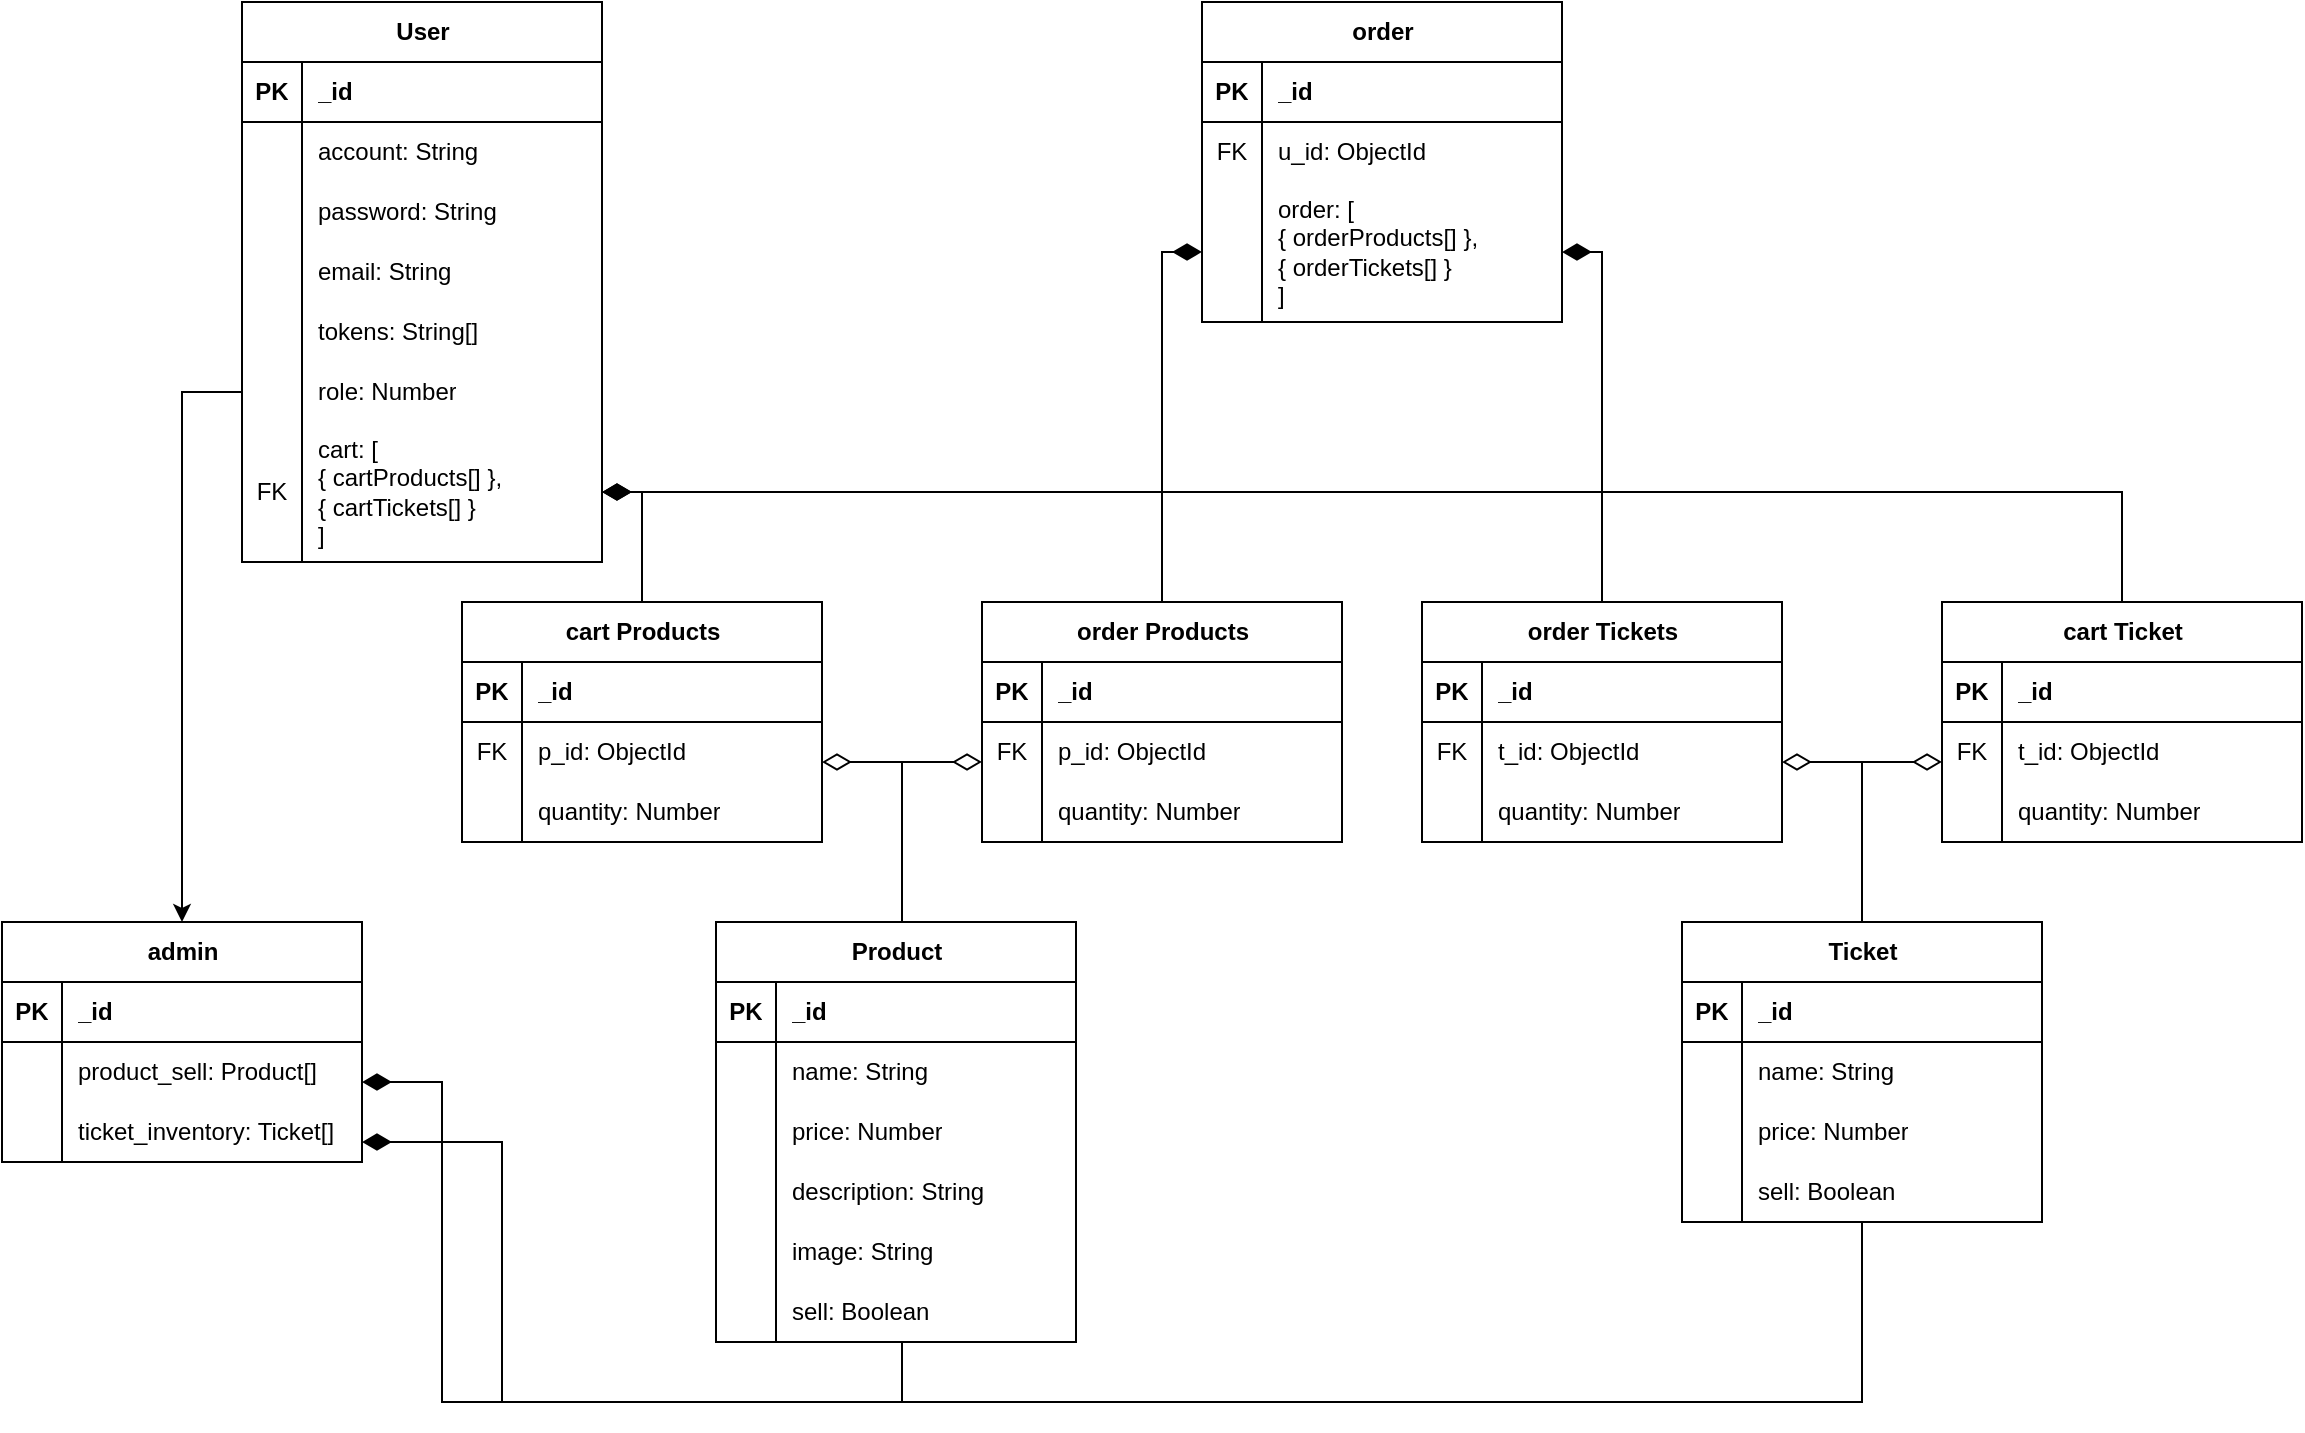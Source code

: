 <mxfile version="24.7.1" type="device">
  <diagram name="第 1 页" id="vnRmM3pLSCdq3qWlLjhB">
    <mxGraphModel dx="1793" dy="975" grid="1" gridSize="10" guides="1" tooltips="1" connect="1" arrows="1" fold="1" page="1" pageScale="1" pageWidth="1654" pageHeight="1169" math="0" shadow="0">
      <root>
        <mxCell id="0" />
        <mxCell id="1" parent="0" />
        <mxCell id="7ZdfavtsLprQ-mGhEXLM-1" value="User" style="shape=table;startSize=30;container=1;collapsible=1;childLayout=tableLayout;fixedRows=1;rowLines=0;fontStyle=1;align=center;resizeLast=1;html=1;" vertex="1" parent="1">
          <mxGeometry x="590" y="100" width="180" height="280" as="geometry" />
        </mxCell>
        <mxCell id="7ZdfavtsLprQ-mGhEXLM-2" value="" style="shape=tableRow;horizontal=0;startSize=0;swimlaneHead=0;swimlaneBody=0;fillColor=none;collapsible=0;dropTarget=0;points=[[0,0.5],[1,0.5]];portConstraint=eastwest;top=0;left=0;right=0;bottom=1;" vertex="1" parent="7ZdfavtsLprQ-mGhEXLM-1">
          <mxGeometry y="30" width="180" height="30" as="geometry" />
        </mxCell>
        <mxCell id="7ZdfavtsLprQ-mGhEXLM-3" value="PK" style="shape=partialRectangle;connectable=0;fillColor=none;top=0;left=0;bottom=0;right=0;fontStyle=1;overflow=hidden;whiteSpace=wrap;html=1;" vertex="1" parent="7ZdfavtsLprQ-mGhEXLM-2">
          <mxGeometry width="30" height="30" as="geometry">
            <mxRectangle width="30" height="30" as="alternateBounds" />
          </mxGeometry>
        </mxCell>
        <mxCell id="7ZdfavtsLprQ-mGhEXLM-4" value="_id" style="shape=partialRectangle;connectable=0;fillColor=none;top=0;left=0;bottom=0;right=0;align=left;spacingLeft=6;fontStyle=1;overflow=hidden;whiteSpace=wrap;html=1;" vertex="1" parent="7ZdfavtsLprQ-mGhEXLM-2">
          <mxGeometry x="30" width="150" height="30" as="geometry">
            <mxRectangle width="150" height="30" as="alternateBounds" />
          </mxGeometry>
        </mxCell>
        <mxCell id="7ZdfavtsLprQ-mGhEXLM-5" value="" style="shape=tableRow;horizontal=0;startSize=0;swimlaneHead=0;swimlaneBody=0;fillColor=none;collapsible=0;dropTarget=0;points=[[0,0.5],[1,0.5]];portConstraint=eastwest;top=0;left=0;right=0;bottom=0;" vertex="1" parent="7ZdfavtsLprQ-mGhEXLM-1">
          <mxGeometry y="60" width="180" height="30" as="geometry" />
        </mxCell>
        <mxCell id="7ZdfavtsLprQ-mGhEXLM-6" value="" style="shape=partialRectangle;connectable=0;fillColor=none;top=0;left=0;bottom=0;right=0;editable=1;overflow=hidden;whiteSpace=wrap;html=1;" vertex="1" parent="7ZdfavtsLprQ-mGhEXLM-5">
          <mxGeometry width="30" height="30" as="geometry">
            <mxRectangle width="30" height="30" as="alternateBounds" />
          </mxGeometry>
        </mxCell>
        <mxCell id="7ZdfavtsLprQ-mGhEXLM-7" value="account: String" style="shape=partialRectangle;connectable=0;fillColor=none;top=0;left=0;bottom=0;right=0;align=left;spacingLeft=6;overflow=hidden;whiteSpace=wrap;html=1;" vertex="1" parent="7ZdfavtsLprQ-mGhEXLM-5">
          <mxGeometry x="30" width="150" height="30" as="geometry">
            <mxRectangle width="150" height="30" as="alternateBounds" />
          </mxGeometry>
        </mxCell>
        <mxCell id="7ZdfavtsLprQ-mGhEXLM-8" value="" style="shape=tableRow;horizontal=0;startSize=0;swimlaneHead=0;swimlaneBody=0;fillColor=none;collapsible=0;dropTarget=0;points=[[0,0.5],[1,0.5]];portConstraint=eastwest;top=0;left=0;right=0;bottom=0;" vertex="1" parent="7ZdfavtsLprQ-mGhEXLM-1">
          <mxGeometry y="90" width="180" height="30" as="geometry" />
        </mxCell>
        <mxCell id="7ZdfavtsLprQ-mGhEXLM-9" value="" style="shape=partialRectangle;connectable=0;fillColor=none;top=0;left=0;bottom=0;right=0;editable=1;overflow=hidden;whiteSpace=wrap;html=1;" vertex="1" parent="7ZdfavtsLprQ-mGhEXLM-8">
          <mxGeometry width="30" height="30" as="geometry">
            <mxRectangle width="30" height="30" as="alternateBounds" />
          </mxGeometry>
        </mxCell>
        <mxCell id="7ZdfavtsLprQ-mGhEXLM-10" value="password: String" style="shape=partialRectangle;connectable=0;fillColor=none;top=0;left=0;bottom=0;right=0;align=left;spacingLeft=6;overflow=hidden;whiteSpace=wrap;html=1;" vertex="1" parent="7ZdfavtsLprQ-mGhEXLM-8">
          <mxGeometry x="30" width="150" height="30" as="geometry">
            <mxRectangle width="150" height="30" as="alternateBounds" />
          </mxGeometry>
        </mxCell>
        <mxCell id="7ZdfavtsLprQ-mGhEXLM-11" value="" style="shape=tableRow;horizontal=0;startSize=0;swimlaneHead=0;swimlaneBody=0;fillColor=none;collapsible=0;dropTarget=0;points=[[0,0.5],[1,0.5]];portConstraint=eastwest;top=0;left=0;right=0;bottom=0;" vertex="1" parent="7ZdfavtsLprQ-mGhEXLM-1">
          <mxGeometry y="120" width="180" height="30" as="geometry" />
        </mxCell>
        <mxCell id="7ZdfavtsLprQ-mGhEXLM-12" value="" style="shape=partialRectangle;connectable=0;fillColor=none;top=0;left=0;bottom=0;right=0;editable=1;overflow=hidden;whiteSpace=wrap;html=1;" vertex="1" parent="7ZdfavtsLprQ-mGhEXLM-11">
          <mxGeometry width="30" height="30" as="geometry">
            <mxRectangle width="30" height="30" as="alternateBounds" />
          </mxGeometry>
        </mxCell>
        <mxCell id="7ZdfavtsLprQ-mGhEXLM-13" value="email: String" style="shape=partialRectangle;connectable=0;fillColor=none;top=0;left=0;bottom=0;right=0;align=left;spacingLeft=6;overflow=hidden;whiteSpace=wrap;html=1;" vertex="1" parent="7ZdfavtsLprQ-mGhEXLM-11">
          <mxGeometry x="30" width="150" height="30" as="geometry">
            <mxRectangle width="150" height="30" as="alternateBounds" />
          </mxGeometry>
        </mxCell>
        <mxCell id="7ZdfavtsLprQ-mGhEXLM-27" style="shape=tableRow;horizontal=0;startSize=0;swimlaneHead=0;swimlaneBody=0;fillColor=none;collapsible=0;dropTarget=0;points=[[0,0.5],[1,0.5]];portConstraint=eastwest;top=0;left=0;right=0;bottom=0;" vertex="1" parent="7ZdfavtsLprQ-mGhEXLM-1">
          <mxGeometry y="150" width="180" height="30" as="geometry" />
        </mxCell>
        <mxCell id="7ZdfavtsLprQ-mGhEXLM-28" style="shape=partialRectangle;connectable=0;fillColor=none;top=0;left=0;bottom=0;right=0;editable=1;overflow=hidden;whiteSpace=wrap;html=1;" vertex="1" parent="7ZdfavtsLprQ-mGhEXLM-27">
          <mxGeometry width="30" height="30" as="geometry">
            <mxRectangle width="30" height="30" as="alternateBounds" />
          </mxGeometry>
        </mxCell>
        <mxCell id="7ZdfavtsLprQ-mGhEXLM-29" value="tokens: String[]" style="shape=partialRectangle;connectable=0;fillColor=none;top=0;left=0;bottom=0;right=0;align=left;spacingLeft=6;overflow=hidden;whiteSpace=wrap;html=1;" vertex="1" parent="7ZdfavtsLprQ-mGhEXLM-27">
          <mxGeometry x="30" width="150" height="30" as="geometry">
            <mxRectangle width="150" height="30" as="alternateBounds" />
          </mxGeometry>
        </mxCell>
        <mxCell id="7ZdfavtsLprQ-mGhEXLM-30" style="shape=tableRow;horizontal=0;startSize=0;swimlaneHead=0;swimlaneBody=0;fillColor=none;collapsible=0;dropTarget=0;points=[[0,0.5],[1,0.5]];portConstraint=eastwest;top=0;left=0;right=0;bottom=0;" vertex="1" parent="7ZdfavtsLprQ-mGhEXLM-1">
          <mxGeometry y="180" width="180" height="30" as="geometry" />
        </mxCell>
        <mxCell id="7ZdfavtsLprQ-mGhEXLM-31" style="shape=partialRectangle;connectable=0;fillColor=none;top=0;left=0;bottom=0;right=0;editable=1;overflow=hidden;whiteSpace=wrap;html=1;" vertex="1" parent="7ZdfavtsLprQ-mGhEXLM-30">
          <mxGeometry width="30" height="30" as="geometry">
            <mxRectangle width="30" height="30" as="alternateBounds" />
          </mxGeometry>
        </mxCell>
        <mxCell id="7ZdfavtsLprQ-mGhEXLM-32" value="role: Number" style="shape=partialRectangle;connectable=0;fillColor=none;top=0;left=0;bottom=0;right=0;align=left;spacingLeft=6;overflow=hidden;whiteSpace=wrap;html=1;" vertex="1" parent="7ZdfavtsLprQ-mGhEXLM-30">
          <mxGeometry x="30" width="150" height="30" as="geometry">
            <mxRectangle width="150" height="30" as="alternateBounds" />
          </mxGeometry>
        </mxCell>
        <mxCell id="7ZdfavtsLprQ-mGhEXLM-33" style="shape=tableRow;horizontal=0;startSize=0;swimlaneHead=0;swimlaneBody=0;fillColor=none;collapsible=0;dropTarget=0;points=[[0,0.5],[1,0.5]];portConstraint=eastwest;top=0;left=0;right=0;bottom=0;" vertex="1" parent="7ZdfavtsLprQ-mGhEXLM-1">
          <mxGeometry y="210" width="180" height="70" as="geometry" />
        </mxCell>
        <mxCell id="7ZdfavtsLprQ-mGhEXLM-34" value="FK" style="shape=partialRectangle;connectable=0;fillColor=none;top=0;left=0;bottom=0;right=0;editable=1;overflow=hidden;whiteSpace=wrap;html=1;" vertex="1" parent="7ZdfavtsLprQ-mGhEXLM-33">
          <mxGeometry width="30" height="70" as="geometry">
            <mxRectangle width="30" height="70" as="alternateBounds" />
          </mxGeometry>
        </mxCell>
        <mxCell id="7ZdfavtsLprQ-mGhEXLM-35" value="cart: [&lt;div&gt;{ cartProducts[] },&lt;br&gt;{ cartTickets[] }&lt;/div&gt;&lt;div&gt;]&lt;/div&gt;" style="shape=partialRectangle;connectable=0;fillColor=none;top=0;left=0;bottom=0;right=0;align=left;spacingLeft=6;overflow=hidden;whiteSpace=wrap;html=1;" vertex="1" parent="7ZdfavtsLprQ-mGhEXLM-33">
          <mxGeometry x="30" width="150" height="70" as="geometry">
            <mxRectangle width="150" height="70" as="alternateBounds" />
          </mxGeometry>
        </mxCell>
        <mxCell id="7ZdfavtsLprQ-mGhEXLM-14" value="cart Products" style="shape=table;startSize=30;container=1;collapsible=1;childLayout=tableLayout;fixedRows=1;rowLines=0;fontStyle=1;align=center;resizeLast=1;html=1;" vertex="1" parent="1">
          <mxGeometry x="700" y="400" width="180" height="120" as="geometry" />
        </mxCell>
        <mxCell id="7ZdfavtsLprQ-mGhEXLM-15" value="" style="shape=tableRow;horizontal=0;startSize=0;swimlaneHead=0;swimlaneBody=0;fillColor=none;collapsible=0;dropTarget=0;points=[[0,0.5],[1,0.5]];portConstraint=eastwest;top=0;left=0;right=0;bottom=1;" vertex="1" parent="7ZdfavtsLprQ-mGhEXLM-14">
          <mxGeometry y="30" width="180" height="30" as="geometry" />
        </mxCell>
        <mxCell id="7ZdfavtsLprQ-mGhEXLM-16" value="PK" style="shape=partialRectangle;connectable=0;fillColor=none;top=0;left=0;bottom=0;right=0;fontStyle=1;overflow=hidden;whiteSpace=wrap;html=1;" vertex="1" parent="7ZdfavtsLprQ-mGhEXLM-15">
          <mxGeometry width="30" height="30" as="geometry">
            <mxRectangle width="30" height="30" as="alternateBounds" />
          </mxGeometry>
        </mxCell>
        <mxCell id="7ZdfavtsLprQ-mGhEXLM-17" value="_id" style="shape=partialRectangle;connectable=0;fillColor=none;top=0;left=0;bottom=0;right=0;align=left;spacingLeft=6;fontStyle=1;overflow=hidden;whiteSpace=wrap;html=1;" vertex="1" parent="7ZdfavtsLprQ-mGhEXLM-15">
          <mxGeometry x="30" width="150" height="30" as="geometry">
            <mxRectangle width="150" height="30" as="alternateBounds" />
          </mxGeometry>
        </mxCell>
        <mxCell id="7ZdfavtsLprQ-mGhEXLM-18" value="" style="shape=tableRow;horizontal=0;startSize=0;swimlaneHead=0;swimlaneBody=0;fillColor=none;collapsible=0;dropTarget=0;points=[[0,0.5],[1,0.5]];portConstraint=eastwest;top=0;left=0;right=0;bottom=0;" vertex="1" parent="7ZdfavtsLprQ-mGhEXLM-14">
          <mxGeometry y="60" width="180" height="30" as="geometry" />
        </mxCell>
        <mxCell id="7ZdfavtsLprQ-mGhEXLM-19" value="FK" style="shape=partialRectangle;connectable=0;fillColor=none;top=0;left=0;bottom=0;right=0;editable=1;overflow=hidden;whiteSpace=wrap;html=1;" vertex="1" parent="7ZdfavtsLprQ-mGhEXLM-18">
          <mxGeometry width="30" height="30" as="geometry">
            <mxRectangle width="30" height="30" as="alternateBounds" />
          </mxGeometry>
        </mxCell>
        <mxCell id="7ZdfavtsLprQ-mGhEXLM-20" value="p_id: ObjectId" style="shape=partialRectangle;connectable=0;fillColor=none;top=0;left=0;bottom=0;right=0;align=left;spacingLeft=6;overflow=hidden;whiteSpace=wrap;html=1;" vertex="1" parent="7ZdfavtsLprQ-mGhEXLM-18">
          <mxGeometry x="30" width="150" height="30" as="geometry">
            <mxRectangle width="150" height="30" as="alternateBounds" />
          </mxGeometry>
        </mxCell>
        <mxCell id="7ZdfavtsLprQ-mGhEXLM-21" value="" style="shape=tableRow;horizontal=0;startSize=0;swimlaneHead=0;swimlaneBody=0;fillColor=none;collapsible=0;dropTarget=0;points=[[0,0.5],[1,0.5]];portConstraint=eastwest;top=0;left=0;right=0;bottom=0;" vertex="1" parent="7ZdfavtsLprQ-mGhEXLM-14">
          <mxGeometry y="90" width="180" height="30" as="geometry" />
        </mxCell>
        <mxCell id="7ZdfavtsLprQ-mGhEXLM-22" value="" style="shape=partialRectangle;connectable=0;fillColor=none;top=0;left=0;bottom=0;right=0;editable=1;overflow=hidden;whiteSpace=wrap;html=1;" vertex="1" parent="7ZdfavtsLprQ-mGhEXLM-21">
          <mxGeometry width="30" height="30" as="geometry">
            <mxRectangle width="30" height="30" as="alternateBounds" />
          </mxGeometry>
        </mxCell>
        <mxCell id="7ZdfavtsLprQ-mGhEXLM-23" value="quantity: Number" style="shape=partialRectangle;connectable=0;fillColor=none;top=0;left=0;bottom=0;right=0;align=left;spacingLeft=6;overflow=hidden;whiteSpace=wrap;html=1;" vertex="1" parent="7ZdfavtsLprQ-mGhEXLM-21">
          <mxGeometry x="30" width="150" height="30" as="geometry">
            <mxRectangle width="150" height="30" as="alternateBounds" />
          </mxGeometry>
        </mxCell>
        <mxCell id="7ZdfavtsLprQ-mGhEXLM-59" value="order Products" style="shape=table;startSize=30;container=1;collapsible=1;childLayout=tableLayout;fixedRows=1;rowLines=0;fontStyle=1;align=center;resizeLast=1;html=1;" vertex="1" parent="1">
          <mxGeometry x="960" y="400" width="180" height="120" as="geometry" />
        </mxCell>
        <mxCell id="7ZdfavtsLprQ-mGhEXLM-60" value="" style="shape=tableRow;horizontal=0;startSize=0;swimlaneHead=0;swimlaneBody=0;fillColor=none;collapsible=0;dropTarget=0;points=[[0,0.5],[1,0.5]];portConstraint=eastwest;top=0;left=0;right=0;bottom=1;" vertex="1" parent="7ZdfavtsLprQ-mGhEXLM-59">
          <mxGeometry y="30" width="180" height="30" as="geometry" />
        </mxCell>
        <mxCell id="7ZdfavtsLprQ-mGhEXLM-61" value="PK" style="shape=partialRectangle;connectable=0;fillColor=none;top=0;left=0;bottom=0;right=0;fontStyle=1;overflow=hidden;whiteSpace=wrap;html=1;" vertex="1" parent="7ZdfavtsLprQ-mGhEXLM-60">
          <mxGeometry width="30" height="30" as="geometry">
            <mxRectangle width="30" height="30" as="alternateBounds" />
          </mxGeometry>
        </mxCell>
        <mxCell id="7ZdfavtsLprQ-mGhEXLM-62" value="_id" style="shape=partialRectangle;connectable=0;fillColor=none;top=0;left=0;bottom=0;right=0;align=left;spacingLeft=6;fontStyle=1;overflow=hidden;whiteSpace=wrap;html=1;" vertex="1" parent="7ZdfavtsLprQ-mGhEXLM-60">
          <mxGeometry x="30" width="150" height="30" as="geometry">
            <mxRectangle width="150" height="30" as="alternateBounds" />
          </mxGeometry>
        </mxCell>
        <mxCell id="7ZdfavtsLprQ-mGhEXLM-63" value="" style="shape=tableRow;horizontal=0;startSize=0;swimlaneHead=0;swimlaneBody=0;fillColor=none;collapsible=0;dropTarget=0;points=[[0,0.5],[1,0.5]];portConstraint=eastwest;top=0;left=0;right=0;bottom=0;" vertex="1" parent="7ZdfavtsLprQ-mGhEXLM-59">
          <mxGeometry y="60" width="180" height="30" as="geometry" />
        </mxCell>
        <mxCell id="7ZdfavtsLprQ-mGhEXLM-64" value="FK" style="shape=partialRectangle;connectable=0;fillColor=none;top=0;left=0;bottom=0;right=0;editable=1;overflow=hidden;whiteSpace=wrap;html=1;" vertex="1" parent="7ZdfavtsLprQ-mGhEXLM-63">
          <mxGeometry width="30" height="30" as="geometry">
            <mxRectangle width="30" height="30" as="alternateBounds" />
          </mxGeometry>
        </mxCell>
        <mxCell id="7ZdfavtsLprQ-mGhEXLM-65" value="p_id: ObjectId" style="shape=partialRectangle;connectable=0;fillColor=none;top=0;left=0;bottom=0;right=0;align=left;spacingLeft=6;overflow=hidden;whiteSpace=wrap;html=1;" vertex="1" parent="7ZdfavtsLprQ-mGhEXLM-63">
          <mxGeometry x="30" width="150" height="30" as="geometry">
            <mxRectangle width="150" height="30" as="alternateBounds" />
          </mxGeometry>
        </mxCell>
        <mxCell id="7ZdfavtsLprQ-mGhEXLM-66" value="" style="shape=tableRow;horizontal=0;startSize=0;swimlaneHead=0;swimlaneBody=0;fillColor=none;collapsible=0;dropTarget=0;points=[[0,0.5],[1,0.5]];portConstraint=eastwest;top=0;left=0;right=0;bottom=0;" vertex="1" parent="7ZdfavtsLprQ-mGhEXLM-59">
          <mxGeometry y="90" width="180" height="30" as="geometry" />
        </mxCell>
        <mxCell id="7ZdfavtsLprQ-mGhEXLM-67" value="" style="shape=partialRectangle;connectable=0;fillColor=none;top=0;left=0;bottom=0;right=0;editable=1;overflow=hidden;whiteSpace=wrap;html=1;" vertex="1" parent="7ZdfavtsLprQ-mGhEXLM-66">
          <mxGeometry width="30" height="30" as="geometry">
            <mxRectangle width="30" height="30" as="alternateBounds" />
          </mxGeometry>
        </mxCell>
        <mxCell id="7ZdfavtsLprQ-mGhEXLM-68" value="quantity: Number" style="shape=partialRectangle;connectable=0;fillColor=none;top=0;left=0;bottom=0;right=0;align=left;spacingLeft=6;overflow=hidden;whiteSpace=wrap;html=1;" vertex="1" parent="7ZdfavtsLprQ-mGhEXLM-66">
          <mxGeometry x="30" width="150" height="30" as="geometry">
            <mxRectangle width="150" height="30" as="alternateBounds" />
          </mxGeometry>
        </mxCell>
        <mxCell id="7ZdfavtsLprQ-mGhEXLM-74" style="edgeStyle=orthogonalEdgeStyle;rounded=0;orthogonalLoop=1;jettySize=auto;html=1;entryX=0.009;entryY=0.203;entryDx=0;entryDy=0;entryPerimeter=0;" edge="1" parent="1" source="7ZdfavtsLprQ-mGhEXLM-69" target="7ZdfavtsLprQ-mGhEXLM-59">
          <mxGeometry relative="1" as="geometry" />
        </mxCell>
        <mxCell id="7ZdfavtsLprQ-mGhEXLM-88" value="admin" style="shape=table;startSize=30;container=1;collapsible=1;childLayout=tableLayout;fixedRows=1;rowLines=0;fontStyle=1;align=center;resizeLast=1;html=1;" vertex="1" parent="1">
          <mxGeometry x="470" y="560" width="180" height="120" as="geometry" />
        </mxCell>
        <mxCell id="7ZdfavtsLprQ-mGhEXLM-89" value="" style="shape=tableRow;horizontal=0;startSize=0;swimlaneHead=0;swimlaneBody=0;fillColor=none;collapsible=0;dropTarget=0;points=[[0,0.5],[1,0.5]];portConstraint=eastwest;top=0;left=0;right=0;bottom=1;" vertex="1" parent="7ZdfavtsLprQ-mGhEXLM-88">
          <mxGeometry y="30" width="180" height="30" as="geometry" />
        </mxCell>
        <mxCell id="7ZdfavtsLprQ-mGhEXLM-90" value="PK" style="shape=partialRectangle;connectable=0;fillColor=none;top=0;left=0;bottom=0;right=0;fontStyle=1;overflow=hidden;whiteSpace=wrap;html=1;" vertex="1" parent="7ZdfavtsLprQ-mGhEXLM-89">
          <mxGeometry width="30" height="30" as="geometry">
            <mxRectangle width="30" height="30" as="alternateBounds" />
          </mxGeometry>
        </mxCell>
        <mxCell id="7ZdfavtsLprQ-mGhEXLM-91" value="_id" style="shape=partialRectangle;connectable=0;fillColor=none;top=0;left=0;bottom=0;right=0;align=left;spacingLeft=6;fontStyle=1;overflow=hidden;whiteSpace=wrap;html=1;" vertex="1" parent="7ZdfavtsLprQ-mGhEXLM-89">
          <mxGeometry x="30" width="150" height="30" as="geometry">
            <mxRectangle width="150" height="30" as="alternateBounds" />
          </mxGeometry>
        </mxCell>
        <mxCell id="7ZdfavtsLprQ-mGhEXLM-92" value="" style="shape=tableRow;horizontal=0;startSize=0;swimlaneHead=0;swimlaneBody=0;fillColor=none;collapsible=0;dropTarget=0;points=[[0,0.5],[1,0.5]];portConstraint=eastwest;top=0;left=0;right=0;bottom=0;" vertex="1" parent="7ZdfavtsLprQ-mGhEXLM-88">
          <mxGeometry y="60" width="180" height="30" as="geometry" />
        </mxCell>
        <mxCell id="7ZdfavtsLprQ-mGhEXLM-93" value="" style="shape=partialRectangle;connectable=0;fillColor=none;top=0;left=0;bottom=0;right=0;editable=1;overflow=hidden;whiteSpace=wrap;html=1;" vertex="1" parent="7ZdfavtsLprQ-mGhEXLM-92">
          <mxGeometry width="30" height="30" as="geometry">
            <mxRectangle width="30" height="30" as="alternateBounds" />
          </mxGeometry>
        </mxCell>
        <mxCell id="7ZdfavtsLprQ-mGhEXLM-94" value="product_sell: Product[]" style="shape=partialRectangle;connectable=0;fillColor=none;top=0;left=0;bottom=0;right=0;align=left;spacingLeft=6;overflow=hidden;whiteSpace=wrap;html=1;" vertex="1" parent="7ZdfavtsLprQ-mGhEXLM-92">
          <mxGeometry x="30" width="150" height="30" as="geometry">
            <mxRectangle width="150" height="30" as="alternateBounds" />
          </mxGeometry>
        </mxCell>
        <mxCell id="7ZdfavtsLprQ-mGhEXLM-95" value="" style="shape=tableRow;horizontal=0;startSize=0;swimlaneHead=0;swimlaneBody=0;fillColor=none;collapsible=0;dropTarget=0;points=[[0,0.5],[1,0.5]];portConstraint=eastwest;top=0;left=0;right=0;bottom=0;" vertex="1" parent="7ZdfavtsLprQ-mGhEXLM-88">
          <mxGeometry y="90" width="180" height="30" as="geometry" />
        </mxCell>
        <mxCell id="7ZdfavtsLprQ-mGhEXLM-96" value="" style="shape=partialRectangle;connectable=0;fillColor=none;top=0;left=0;bottom=0;right=0;editable=1;overflow=hidden;whiteSpace=wrap;html=1;" vertex="1" parent="7ZdfavtsLprQ-mGhEXLM-95">
          <mxGeometry width="30" height="30" as="geometry">
            <mxRectangle width="30" height="30" as="alternateBounds" />
          </mxGeometry>
        </mxCell>
        <mxCell id="7ZdfavtsLprQ-mGhEXLM-97" value="ticket_inventory: Ticket[]" style="shape=partialRectangle;connectable=0;fillColor=none;top=0;left=0;bottom=0;right=0;align=left;spacingLeft=6;overflow=hidden;whiteSpace=wrap;html=1;" vertex="1" parent="7ZdfavtsLprQ-mGhEXLM-95">
          <mxGeometry x="30" width="150" height="30" as="geometry">
            <mxRectangle width="150" height="30" as="alternateBounds" />
          </mxGeometry>
        </mxCell>
        <mxCell id="7ZdfavtsLprQ-mGhEXLM-37" value="Product" style="shape=table;startSize=30;container=1;collapsible=1;childLayout=tableLayout;fixedRows=1;rowLines=0;fontStyle=1;align=center;resizeLast=1;html=1;" vertex="1" parent="1">
          <mxGeometry x="827" y="560" width="180" height="210" as="geometry" />
        </mxCell>
        <mxCell id="7ZdfavtsLprQ-mGhEXLM-38" value="" style="shape=tableRow;horizontal=0;startSize=0;swimlaneHead=0;swimlaneBody=0;fillColor=none;collapsible=0;dropTarget=0;points=[[0,0.5],[1,0.5]];portConstraint=eastwest;top=0;left=0;right=0;bottom=1;" vertex="1" parent="7ZdfavtsLprQ-mGhEXLM-37">
          <mxGeometry y="30" width="180" height="30" as="geometry" />
        </mxCell>
        <mxCell id="7ZdfavtsLprQ-mGhEXLM-39" value="PK" style="shape=partialRectangle;connectable=0;fillColor=none;top=0;left=0;bottom=0;right=0;fontStyle=1;overflow=hidden;whiteSpace=wrap;html=1;" vertex="1" parent="7ZdfavtsLprQ-mGhEXLM-38">
          <mxGeometry width="30" height="30" as="geometry">
            <mxRectangle width="30" height="30" as="alternateBounds" />
          </mxGeometry>
        </mxCell>
        <mxCell id="7ZdfavtsLprQ-mGhEXLM-40" value="_id" style="shape=partialRectangle;connectable=0;fillColor=none;top=0;left=0;bottom=0;right=0;align=left;spacingLeft=6;fontStyle=1;overflow=hidden;whiteSpace=wrap;html=1;" vertex="1" parent="7ZdfavtsLprQ-mGhEXLM-38">
          <mxGeometry x="30" width="150" height="30" as="geometry">
            <mxRectangle width="150" height="30" as="alternateBounds" />
          </mxGeometry>
        </mxCell>
        <mxCell id="7ZdfavtsLprQ-mGhEXLM-41" value="" style="shape=tableRow;horizontal=0;startSize=0;swimlaneHead=0;swimlaneBody=0;fillColor=none;collapsible=0;dropTarget=0;points=[[0,0.5],[1,0.5]];portConstraint=eastwest;top=0;left=0;right=0;bottom=0;" vertex="1" parent="7ZdfavtsLprQ-mGhEXLM-37">
          <mxGeometry y="60" width="180" height="30" as="geometry" />
        </mxCell>
        <mxCell id="7ZdfavtsLprQ-mGhEXLM-42" value="" style="shape=partialRectangle;connectable=0;fillColor=none;top=0;left=0;bottom=0;right=0;editable=1;overflow=hidden;whiteSpace=wrap;html=1;" vertex="1" parent="7ZdfavtsLprQ-mGhEXLM-41">
          <mxGeometry width="30" height="30" as="geometry">
            <mxRectangle width="30" height="30" as="alternateBounds" />
          </mxGeometry>
        </mxCell>
        <mxCell id="7ZdfavtsLprQ-mGhEXLM-43" value="name: String" style="shape=partialRectangle;connectable=0;fillColor=none;top=0;left=0;bottom=0;right=0;align=left;spacingLeft=6;overflow=hidden;whiteSpace=wrap;html=1;" vertex="1" parent="7ZdfavtsLprQ-mGhEXLM-41">
          <mxGeometry x="30" width="150" height="30" as="geometry">
            <mxRectangle width="150" height="30" as="alternateBounds" />
          </mxGeometry>
        </mxCell>
        <mxCell id="7ZdfavtsLprQ-mGhEXLM-44" value="" style="shape=tableRow;horizontal=0;startSize=0;swimlaneHead=0;swimlaneBody=0;fillColor=none;collapsible=0;dropTarget=0;points=[[0,0.5],[1,0.5]];portConstraint=eastwest;top=0;left=0;right=0;bottom=0;" vertex="1" parent="7ZdfavtsLprQ-mGhEXLM-37">
          <mxGeometry y="90" width="180" height="30" as="geometry" />
        </mxCell>
        <mxCell id="7ZdfavtsLprQ-mGhEXLM-45" value="" style="shape=partialRectangle;connectable=0;fillColor=none;top=0;left=0;bottom=0;right=0;editable=1;overflow=hidden;whiteSpace=wrap;html=1;" vertex="1" parent="7ZdfavtsLprQ-mGhEXLM-44">
          <mxGeometry width="30" height="30" as="geometry">
            <mxRectangle width="30" height="30" as="alternateBounds" />
          </mxGeometry>
        </mxCell>
        <mxCell id="7ZdfavtsLprQ-mGhEXLM-46" value="price: Number" style="shape=partialRectangle;connectable=0;fillColor=none;top=0;left=0;bottom=0;right=0;align=left;spacingLeft=6;overflow=hidden;whiteSpace=wrap;html=1;" vertex="1" parent="7ZdfavtsLprQ-mGhEXLM-44">
          <mxGeometry x="30" width="150" height="30" as="geometry">
            <mxRectangle width="150" height="30" as="alternateBounds" />
          </mxGeometry>
        </mxCell>
        <mxCell id="7ZdfavtsLprQ-mGhEXLM-47" style="shape=tableRow;horizontal=0;startSize=0;swimlaneHead=0;swimlaneBody=0;fillColor=none;collapsible=0;dropTarget=0;points=[[0,0.5],[1,0.5]];portConstraint=eastwest;top=0;left=0;right=0;bottom=0;" vertex="1" parent="7ZdfavtsLprQ-mGhEXLM-37">
          <mxGeometry y="120" width="180" height="30" as="geometry" />
        </mxCell>
        <mxCell id="7ZdfavtsLprQ-mGhEXLM-48" style="shape=partialRectangle;connectable=0;fillColor=none;top=0;left=0;bottom=0;right=0;editable=1;overflow=hidden;whiteSpace=wrap;html=1;" vertex="1" parent="7ZdfavtsLprQ-mGhEXLM-47">
          <mxGeometry width="30" height="30" as="geometry">
            <mxRectangle width="30" height="30" as="alternateBounds" />
          </mxGeometry>
        </mxCell>
        <mxCell id="7ZdfavtsLprQ-mGhEXLM-49" value="description: String" style="shape=partialRectangle;connectable=0;fillColor=none;top=0;left=0;bottom=0;right=0;align=left;spacingLeft=6;overflow=hidden;whiteSpace=wrap;html=1;" vertex="1" parent="7ZdfavtsLprQ-mGhEXLM-47">
          <mxGeometry x="30" width="150" height="30" as="geometry">
            <mxRectangle width="150" height="30" as="alternateBounds" />
          </mxGeometry>
        </mxCell>
        <mxCell id="7ZdfavtsLprQ-mGhEXLM-50" style="shape=tableRow;horizontal=0;startSize=0;swimlaneHead=0;swimlaneBody=0;fillColor=none;collapsible=0;dropTarget=0;points=[[0,0.5],[1,0.5]];portConstraint=eastwest;top=0;left=0;right=0;bottom=0;" vertex="1" parent="7ZdfavtsLprQ-mGhEXLM-37">
          <mxGeometry y="150" width="180" height="30" as="geometry" />
        </mxCell>
        <mxCell id="7ZdfavtsLprQ-mGhEXLM-51" style="shape=partialRectangle;connectable=0;fillColor=none;top=0;left=0;bottom=0;right=0;editable=1;overflow=hidden;whiteSpace=wrap;html=1;" vertex="1" parent="7ZdfavtsLprQ-mGhEXLM-50">
          <mxGeometry width="30" height="30" as="geometry">
            <mxRectangle width="30" height="30" as="alternateBounds" />
          </mxGeometry>
        </mxCell>
        <mxCell id="7ZdfavtsLprQ-mGhEXLM-52" value="image: String" style="shape=partialRectangle;connectable=0;fillColor=none;top=0;left=0;bottom=0;right=0;align=left;spacingLeft=6;overflow=hidden;whiteSpace=wrap;html=1;" vertex="1" parent="7ZdfavtsLprQ-mGhEXLM-50">
          <mxGeometry x="30" width="150" height="30" as="geometry">
            <mxRectangle width="150" height="30" as="alternateBounds" />
          </mxGeometry>
        </mxCell>
        <mxCell id="7ZdfavtsLprQ-mGhEXLM-53" style="shape=tableRow;horizontal=0;startSize=0;swimlaneHead=0;swimlaneBody=0;fillColor=none;collapsible=0;dropTarget=0;points=[[0,0.5],[1,0.5]];portConstraint=eastwest;top=0;left=0;right=0;bottom=0;" vertex="1" parent="7ZdfavtsLprQ-mGhEXLM-37">
          <mxGeometry y="180" width="180" height="30" as="geometry" />
        </mxCell>
        <mxCell id="7ZdfavtsLprQ-mGhEXLM-54" style="shape=partialRectangle;connectable=0;fillColor=none;top=0;left=0;bottom=0;right=0;editable=1;overflow=hidden;whiteSpace=wrap;html=1;" vertex="1" parent="7ZdfavtsLprQ-mGhEXLM-53">
          <mxGeometry width="30" height="30" as="geometry">
            <mxRectangle width="30" height="30" as="alternateBounds" />
          </mxGeometry>
        </mxCell>
        <mxCell id="7ZdfavtsLprQ-mGhEXLM-55" value="sell: Boolean" style="shape=partialRectangle;connectable=0;fillColor=none;top=0;left=0;bottom=0;right=0;align=left;spacingLeft=6;overflow=hidden;whiteSpace=wrap;html=1;" vertex="1" parent="7ZdfavtsLprQ-mGhEXLM-53">
          <mxGeometry x="30" width="150" height="30" as="geometry">
            <mxRectangle width="150" height="30" as="alternateBounds" />
          </mxGeometry>
        </mxCell>
        <mxCell id="7ZdfavtsLprQ-mGhEXLM-114" value="order" style="shape=table;startSize=30;container=1;collapsible=1;childLayout=tableLayout;fixedRows=1;rowLines=0;fontStyle=1;align=center;resizeLast=1;html=1;" vertex="1" parent="1">
          <mxGeometry x="1070" y="100" width="180" height="160" as="geometry" />
        </mxCell>
        <mxCell id="7ZdfavtsLprQ-mGhEXLM-115" value="" style="shape=tableRow;horizontal=0;startSize=0;swimlaneHead=0;swimlaneBody=0;fillColor=none;collapsible=0;dropTarget=0;points=[[0,0.5],[1,0.5]];portConstraint=eastwest;top=0;left=0;right=0;bottom=1;" vertex="1" parent="7ZdfavtsLprQ-mGhEXLM-114">
          <mxGeometry y="30" width="180" height="30" as="geometry" />
        </mxCell>
        <mxCell id="7ZdfavtsLprQ-mGhEXLM-116" value="PK" style="shape=partialRectangle;connectable=0;fillColor=none;top=0;left=0;bottom=0;right=0;fontStyle=1;overflow=hidden;whiteSpace=wrap;html=1;" vertex="1" parent="7ZdfavtsLprQ-mGhEXLM-115">
          <mxGeometry width="30" height="30" as="geometry">
            <mxRectangle width="30" height="30" as="alternateBounds" />
          </mxGeometry>
        </mxCell>
        <mxCell id="7ZdfavtsLprQ-mGhEXLM-117" value="_id" style="shape=partialRectangle;connectable=0;fillColor=none;top=0;left=0;bottom=0;right=0;align=left;spacingLeft=6;fontStyle=1;overflow=hidden;whiteSpace=wrap;html=1;" vertex="1" parent="7ZdfavtsLprQ-mGhEXLM-115">
          <mxGeometry x="30" width="150" height="30" as="geometry">
            <mxRectangle width="150" height="30" as="alternateBounds" />
          </mxGeometry>
        </mxCell>
        <mxCell id="7ZdfavtsLprQ-mGhEXLM-118" value="" style="shape=tableRow;horizontal=0;startSize=0;swimlaneHead=0;swimlaneBody=0;fillColor=none;collapsible=0;dropTarget=0;points=[[0,0.5],[1,0.5]];portConstraint=eastwest;top=0;left=0;right=0;bottom=0;" vertex="1" parent="7ZdfavtsLprQ-mGhEXLM-114">
          <mxGeometry y="60" width="180" height="30" as="geometry" />
        </mxCell>
        <mxCell id="7ZdfavtsLprQ-mGhEXLM-119" value="FK" style="shape=partialRectangle;connectable=0;fillColor=none;top=0;left=0;bottom=0;right=0;editable=1;overflow=hidden;whiteSpace=wrap;html=1;" vertex="1" parent="7ZdfavtsLprQ-mGhEXLM-118">
          <mxGeometry width="30" height="30" as="geometry">
            <mxRectangle width="30" height="30" as="alternateBounds" />
          </mxGeometry>
        </mxCell>
        <mxCell id="7ZdfavtsLprQ-mGhEXLM-120" value="u_id: ObjectId" style="shape=partialRectangle;connectable=0;fillColor=none;top=0;left=0;bottom=0;right=0;align=left;spacingLeft=6;overflow=hidden;whiteSpace=wrap;html=1;" vertex="1" parent="7ZdfavtsLprQ-mGhEXLM-118">
          <mxGeometry x="30" width="150" height="30" as="geometry">
            <mxRectangle width="150" height="30" as="alternateBounds" />
          </mxGeometry>
        </mxCell>
        <mxCell id="7ZdfavtsLprQ-mGhEXLM-121" value="" style="shape=tableRow;horizontal=0;startSize=0;swimlaneHead=0;swimlaneBody=0;fillColor=none;collapsible=0;dropTarget=0;points=[[0,0.5],[1,0.5]];portConstraint=eastwest;top=0;left=0;right=0;bottom=0;" vertex="1" parent="7ZdfavtsLprQ-mGhEXLM-114">
          <mxGeometry y="90" width="180" height="70" as="geometry" />
        </mxCell>
        <mxCell id="7ZdfavtsLprQ-mGhEXLM-122" value="" style="shape=partialRectangle;connectable=0;fillColor=none;top=0;left=0;bottom=0;right=0;editable=1;overflow=hidden;whiteSpace=wrap;html=1;" vertex="1" parent="7ZdfavtsLprQ-mGhEXLM-121">
          <mxGeometry width="30" height="70" as="geometry">
            <mxRectangle width="30" height="70" as="alternateBounds" />
          </mxGeometry>
        </mxCell>
        <mxCell id="7ZdfavtsLprQ-mGhEXLM-123" value="order: [&lt;div&gt;{ orderProducts[] },&lt;br&gt;{ orderTickets[] }&lt;/div&gt;&lt;div&gt;]&lt;/div&gt;" style="shape=partialRectangle;connectable=0;fillColor=none;top=0;left=0;bottom=0;right=0;align=left;spacingLeft=6;overflow=hidden;whiteSpace=wrap;html=1;" vertex="1" parent="7ZdfavtsLprQ-mGhEXLM-121">
          <mxGeometry x="30" width="150" height="70" as="geometry">
            <mxRectangle width="150" height="70" as="alternateBounds" />
          </mxGeometry>
        </mxCell>
        <mxCell id="7ZdfavtsLprQ-mGhEXLM-132" style="edgeStyle=orthogonalEdgeStyle;rounded=0;orthogonalLoop=1;jettySize=auto;html=1;entryX=0.5;entryY=0;entryDx=0;entryDy=0;endArrow=none;endFill=0;startArrow=diamondThin;startFill=0;startSize=12;" edge="1" parent="1" source="7ZdfavtsLprQ-mGhEXLM-18" target="7ZdfavtsLprQ-mGhEXLM-37">
          <mxGeometry relative="1" as="geometry">
            <Array as="points">
              <mxPoint x="920" y="480" />
              <mxPoint x="920" y="560" />
            </Array>
          </mxGeometry>
        </mxCell>
        <mxCell id="7ZdfavtsLprQ-mGhEXLM-133" style="edgeStyle=orthogonalEdgeStyle;rounded=0;orthogonalLoop=1;jettySize=auto;html=1;entryX=0.5;entryY=0;entryDx=0;entryDy=0;endArrow=none;endFill=0;startArrow=diamondThin;startFill=1;startSize=12;" edge="1" parent="1" source="7ZdfavtsLprQ-mGhEXLM-121" target="7ZdfavtsLprQ-mGhEXLM-59">
          <mxGeometry relative="1" as="geometry">
            <Array as="points">
              <mxPoint x="1050" y="225" />
            </Array>
          </mxGeometry>
        </mxCell>
        <mxCell id="7ZdfavtsLprQ-mGhEXLM-136" style="edgeStyle=orthogonalEdgeStyle;rounded=0;orthogonalLoop=1;jettySize=auto;html=1;endArrow=none;endFill=0;startArrow=diamondThin;startFill=0;startSize=12;" edge="1" parent="1" source="7ZdfavtsLprQ-mGhEXLM-63" target="7ZdfavtsLprQ-mGhEXLM-37">
          <mxGeometry relative="1" as="geometry">
            <Array as="points">
              <mxPoint x="920" y="480" />
            </Array>
          </mxGeometry>
        </mxCell>
        <mxCell id="7ZdfavtsLprQ-mGhEXLM-140" value="Ticket" style="shape=table;startSize=30;container=1;collapsible=1;childLayout=tableLayout;fixedRows=1;rowLines=0;fontStyle=1;align=center;resizeLast=1;html=1;" vertex="1" parent="1">
          <mxGeometry x="1310" y="560" width="180" height="150" as="geometry" />
        </mxCell>
        <mxCell id="7ZdfavtsLprQ-mGhEXLM-141" value="" style="shape=tableRow;horizontal=0;startSize=0;swimlaneHead=0;swimlaneBody=0;fillColor=none;collapsible=0;dropTarget=0;points=[[0,0.5],[1,0.5]];portConstraint=eastwest;top=0;left=0;right=0;bottom=1;" vertex="1" parent="7ZdfavtsLprQ-mGhEXLM-140">
          <mxGeometry y="30" width="180" height="30" as="geometry" />
        </mxCell>
        <mxCell id="7ZdfavtsLprQ-mGhEXLM-142" value="PK" style="shape=partialRectangle;connectable=0;fillColor=none;top=0;left=0;bottom=0;right=0;fontStyle=1;overflow=hidden;whiteSpace=wrap;html=1;" vertex="1" parent="7ZdfavtsLprQ-mGhEXLM-141">
          <mxGeometry width="30" height="30" as="geometry">
            <mxRectangle width="30" height="30" as="alternateBounds" />
          </mxGeometry>
        </mxCell>
        <mxCell id="7ZdfavtsLprQ-mGhEXLM-143" value="_id" style="shape=partialRectangle;connectable=0;fillColor=none;top=0;left=0;bottom=0;right=0;align=left;spacingLeft=6;fontStyle=1;overflow=hidden;whiteSpace=wrap;html=1;" vertex="1" parent="7ZdfavtsLprQ-mGhEXLM-141">
          <mxGeometry x="30" width="150" height="30" as="geometry">
            <mxRectangle width="150" height="30" as="alternateBounds" />
          </mxGeometry>
        </mxCell>
        <mxCell id="7ZdfavtsLprQ-mGhEXLM-144" value="" style="shape=tableRow;horizontal=0;startSize=0;swimlaneHead=0;swimlaneBody=0;fillColor=none;collapsible=0;dropTarget=0;points=[[0,0.5],[1,0.5]];portConstraint=eastwest;top=0;left=0;right=0;bottom=0;" vertex="1" parent="7ZdfavtsLprQ-mGhEXLM-140">
          <mxGeometry y="60" width="180" height="30" as="geometry" />
        </mxCell>
        <mxCell id="7ZdfavtsLprQ-mGhEXLM-145" value="" style="shape=partialRectangle;connectable=0;fillColor=none;top=0;left=0;bottom=0;right=0;editable=1;overflow=hidden;whiteSpace=wrap;html=1;" vertex="1" parent="7ZdfavtsLprQ-mGhEXLM-144">
          <mxGeometry width="30" height="30" as="geometry">
            <mxRectangle width="30" height="30" as="alternateBounds" />
          </mxGeometry>
        </mxCell>
        <mxCell id="7ZdfavtsLprQ-mGhEXLM-146" value="name: String" style="shape=partialRectangle;connectable=0;fillColor=none;top=0;left=0;bottom=0;right=0;align=left;spacingLeft=6;overflow=hidden;whiteSpace=wrap;html=1;" vertex="1" parent="7ZdfavtsLprQ-mGhEXLM-144">
          <mxGeometry x="30" width="150" height="30" as="geometry">
            <mxRectangle width="150" height="30" as="alternateBounds" />
          </mxGeometry>
        </mxCell>
        <mxCell id="7ZdfavtsLprQ-mGhEXLM-147" value="" style="shape=tableRow;horizontal=0;startSize=0;swimlaneHead=0;swimlaneBody=0;fillColor=none;collapsible=0;dropTarget=0;points=[[0,0.5],[1,0.5]];portConstraint=eastwest;top=0;left=0;right=0;bottom=0;" vertex="1" parent="7ZdfavtsLprQ-mGhEXLM-140">
          <mxGeometry y="90" width="180" height="30" as="geometry" />
        </mxCell>
        <mxCell id="7ZdfavtsLprQ-mGhEXLM-148" value="" style="shape=partialRectangle;connectable=0;fillColor=none;top=0;left=0;bottom=0;right=0;editable=1;overflow=hidden;whiteSpace=wrap;html=1;" vertex="1" parent="7ZdfavtsLprQ-mGhEXLM-147">
          <mxGeometry width="30" height="30" as="geometry">
            <mxRectangle width="30" height="30" as="alternateBounds" />
          </mxGeometry>
        </mxCell>
        <mxCell id="7ZdfavtsLprQ-mGhEXLM-149" value="price: Number" style="shape=partialRectangle;connectable=0;fillColor=none;top=0;left=0;bottom=0;right=0;align=left;spacingLeft=6;overflow=hidden;whiteSpace=wrap;html=1;" vertex="1" parent="7ZdfavtsLprQ-mGhEXLM-147">
          <mxGeometry x="30" width="150" height="30" as="geometry">
            <mxRectangle width="150" height="30" as="alternateBounds" />
          </mxGeometry>
        </mxCell>
        <mxCell id="7ZdfavtsLprQ-mGhEXLM-150" style="shape=tableRow;horizontal=0;startSize=0;swimlaneHead=0;swimlaneBody=0;fillColor=none;collapsible=0;dropTarget=0;points=[[0,0.5],[1,0.5]];portConstraint=eastwest;top=0;left=0;right=0;bottom=0;" vertex="1" parent="7ZdfavtsLprQ-mGhEXLM-140">
          <mxGeometry y="120" width="180" height="30" as="geometry" />
        </mxCell>
        <mxCell id="7ZdfavtsLprQ-mGhEXLM-151" style="shape=partialRectangle;connectable=0;fillColor=none;top=0;left=0;bottom=0;right=0;editable=1;overflow=hidden;whiteSpace=wrap;html=1;" vertex="1" parent="7ZdfavtsLprQ-mGhEXLM-150">
          <mxGeometry width="30" height="30" as="geometry">
            <mxRectangle width="30" height="30" as="alternateBounds" />
          </mxGeometry>
        </mxCell>
        <mxCell id="7ZdfavtsLprQ-mGhEXLM-152" value="sell: Boolean" style="shape=partialRectangle;connectable=0;fillColor=none;top=0;left=0;bottom=0;right=0;align=left;spacingLeft=6;overflow=hidden;whiteSpace=wrap;html=1;" vertex="1" parent="7ZdfavtsLprQ-mGhEXLM-150">
          <mxGeometry x="30" width="150" height="30" as="geometry">
            <mxRectangle width="150" height="30" as="alternateBounds" />
          </mxGeometry>
        </mxCell>
        <mxCell id="7ZdfavtsLprQ-mGhEXLM-159" value="cart Ticket" style="shape=table;startSize=30;container=1;collapsible=1;childLayout=tableLayout;fixedRows=1;rowLines=0;fontStyle=1;align=center;resizeLast=1;html=1;" vertex="1" parent="1">
          <mxGeometry x="1440" y="400" width="180" height="120" as="geometry" />
        </mxCell>
        <mxCell id="7ZdfavtsLprQ-mGhEXLM-160" value="" style="shape=tableRow;horizontal=0;startSize=0;swimlaneHead=0;swimlaneBody=0;fillColor=none;collapsible=0;dropTarget=0;points=[[0,0.5],[1,0.5]];portConstraint=eastwest;top=0;left=0;right=0;bottom=1;" vertex="1" parent="7ZdfavtsLprQ-mGhEXLM-159">
          <mxGeometry y="30" width="180" height="30" as="geometry" />
        </mxCell>
        <mxCell id="7ZdfavtsLprQ-mGhEXLM-161" value="PK" style="shape=partialRectangle;connectable=0;fillColor=none;top=0;left=0;bottom=0;right=0;fontStyle=1;overflow=hidden;whiteSpace=wrap;html=1;" vertex="1" parent="7ZdfavtsLprQ-mGhEXLM-160">
          <mxGeometry width="30" height="30" as="geometry">
            <mxRectangle width="30" height="30" as="alternateBounds" />
          </mxGeometry>
        </mxCell>
        <mxCell id="7ZdfavtsLprQ-mGhEXLM-162" value="_id" style="shape=partialRectangle;connectable=0;fillColor=none;top=0;left=0;bottom=0;right=0;align=left;spacingLeft=6;fontStyle=1;overflow=hidden;whiteSpace=wrap;html=1;" vertex="1" parent="7ZdfavtsLprQ-mGhEXLM-160">
          <mxGeometry x="30" width="150" height="30" as="geometry">
            <mxRectangle width="150" height="30" as="alternateBounds" />
          </mxGeometry>
        </mxCell>
        <mxCell id="7ZdfavtsLprQ-mGhEXLM-163" value="" style="shape=tableRow;horizontal=0;startSize=0;swimlaneHead=0;swimlaneBody=0;fillColor=none;collapsible=0;dropTarget=0;points=[[0,0.5],[1,0.5]];portConstraint=eastwest;top=0;left=0;right=0;bottom=0;" vertex="1" parent="7ZdfavtsLprQ-mGhEXLM-159">
          <mxGeometry y="60" width="180" height="30" as="geometry" />
        </mxCell>
        <mxCell id="7ZdfavtsLprQ-mGhEXLM-164" value="FK" style="shape=partialRectangle;connectable=0;fillColor=none;top=0;left=0;bottom=0;right=0;editable=1;overflow=hidden;whiteSpace=wrap;html=1;" vertex="1" parent="7ZdfavtsLprQ-mGhEXLM-163">
          <mxGeometry width="30" height="30" as="geometry">
            <mxRectangle width="30" height="30" as="alternateBounds" />
          </mxGeometry>
        </mxCell>
        <mxCell id="7ZdfavtsLprQ-mGhEXLM-165" value="t_id: ObjectId" style="shape=partialRectangle;connectable=0;fillColor=none;top=0;left=0;bottom=0;right=0;align=left;spacingLeft=6;overflow=hidden;whiteSpace=wrap;html=1;" vertex="1" parent="7ZdfavtsLprQ-mGhEXLM-163">
          <mxGeometry x="30" width="150" height="30" as="geometry">
            <mxRectangle width="150" height="30" as="alternateBounds" />
          </mxGeometry>
        </mxCell>
        <mxCell id="7ZdfavtsLprQ-mGhEXLM-166" value="" style="shape=tableRow;horizontal=0;startSize=0;swimlaneHead=0;swimlaneBody=0;fillColor=none;collapsible=0;dropTarget=0;points=[[0,0.5],[1,0.5]];portConstraint=eastwest;top=0;left=0;right=0;bottom=0;" vertex="1" parent="7ZdfavtsLprQ-mGhEXLM-159">
          <mxGeometry y="90" width="180" height="30" as="geometry" />
        </mxCell>
        <mxCell id="7ZdfavtsLprQ-mGhEXLM-167" value="" style="shape=partialRectangle;connectable=0;fillColor=none;top=0;left=0;bottom=0;right=0;editable=1;overflow=hidden;whiteSpace=wrap;html=1;" vertex="1" parent="7ZdfavtsLprQ-mGhEXLM-166">
          <mxGeometry width="30" height="30" as="geometry">
            <mxRectangle width="30" height="30" as="alternateBounds" />
          </mxGeometry>
        </mxCell>
        <mxCell id="7ZdfavtsLprQ-mGhEXLM-168" value="quantity: Number" style="shape=partialRectangle;connectable=0;fillColor=none;top=0;left=0;bottom=0;right=0;align=left;spacingLeft=6;overflow=hidden;whiteSpace=wrap;html=1;" vertex="1" parent="7ZdfavtsLprQ-mGhEXLM-166">
          <mxGeometry x="30" width="150" height="30" as="geometry">
            <mxRectangle width="150" height="30" as="alternateBounds" />
          </mxGeometry>
        </mxCell>
        <mxCell id="7ZdfavtsLprQ-mGhEXLM-171" style="edgeStyle=orthogonalEdgeStyle;rounded=0;orthogonalLoop=1;jettySize=auto;html=1;entryX=0.5;entryY=0;entryDx=0;entryDy=0;endArrow=none;endFill=0;startArrow=diamondThin;startFill=1;startSize=12;" edge="1" parent="1" source="7ZdfavtsLprQ-mGhEXLM-33" target="7ZdfavtsLprQ-mGhEXLM-159">
          <mxGeometry relative="1" as="geometry" />
        </mxCell>
        <mxCell id="7ZdfavtsLprQ-mGhEXLM-172" value="order Tickets" style="shape=table;startSize=30;container=1;collapsible=1;childLayout=tableLayout;fixedRows=1;rowLines=0;fontStyle=1;align=center;resizeLast=1;html=1;" vertex="1" parent="1">
          <mxGeometry x="1180" y="400" width="180" height="120" as="geometry" />
        </mxCell>
        <mxCell id="7ZdfavtsLprQ-mGhEXLM-173" value="" style="shape=tableRow;horizontal=0;startSize=0;swimlaneHead=0;swimlaneBody=0;fillColor=none;collapsible=0;dropTarget=0;points=[[0,0.5],[1,0.5]];portConstraint=eastwest;top=0;left=0;right=0;bottom=1;" vertex="1" parent="7ZdfavtsLprQ-mGhEXLM-172">
          <mxGeometry y="30" width="180" height="30" as="geometry" />
        </mxCell>
        <mxCell id="7ZdfavtsLprQ-mGhEXLM-174" value="PK" style="shape=partialRectangle;connectable=0;fillColor=none;top=0;left=0;bottom=0;right=0;fontStyle=1;overflow=hidden;whiteSpace=wrap;html=1;" vertex="1" parent="7ZdfavtsLprQ-mGhEXLM-173">
          <mxGeometry width="30" height="30" as="geometry">
            <mxRectangle width="30" height="30" as="alternateBounds" />
          </mxGeometry>
        </mxCell>
        <mxCell id="7ZdfavtsLprQ-mGhEXLM-175" value="_id" style="shape=partialRectangle;connectable=0;fillColor=none;top=0;left=0;bottom=0;right=0;align=left;spacingLeft=6;fontStyle=1;overflow=hidden;whiteSpace=wrap;html=1;" vertex="1" parent="7ZdfavtsLprQ-mGhEXLM-173">
          <mxGeometry x="30" width="150" height="30" as="geometry">
            <mxRectangle width="150" height="30" as="alternateBounds" />
          </mxGeometry>
        </mxCell>
        <mxCell id="7ZdfavtsLprQ-mGhEXLM-176" value="" style="shape=tableRow;horizontal=0;startSize=0;swimlaneHead=0;swimlaneBody=0;fillColor=none;collapsible=0;dropTarget=0;points=[[0,0.5],[1,0.5]];portConstraint=eastwest;top=0;left=0;right=0;bottom=0;" vertex="1" parent="7ZdfavtsLprQ-mGhEXLM-172">
          <mxGeometry y="60" width="180" height="30" as="geometry" />
        </mxCell>
        <mxCell id="7ZdfavtsLprQ-mGhEXLM-177" value="FK" style="shape=partialRectangle;connectable=0;fillColor=none;top=0;left=0;bottom=0;right=0;editable=1;overflow=hidden;whiteSpace=wrap;html=1;" vertex="1" parent="7ZdfavtsLprQ-mGhEXLM-176">
          <mxGeometry width="30" height="30" as="geometry">
            <mxRectangle width="30" height="30" as="alternateBounds" />
          </mxGeometry>
        </mxCell>
        <mxCell id="7ZdfavtsLprQ-mGhEXLM-178" value="t_id: ObjectId" style="shape=partialRectangle;connectable=0;fillColor=none;top=0;left=0;bottom=0;right=0;align=left;spacingLeft=6;overflow=hidden;whiteSpace=wrap;html=1;" vertex="1" parent="7ZdfavtsLprQ-mGhEXLM-176">
          <mxGeometry x="30" width="150" height="30" as="geometry">
            <mxRectangle width="150" height="30" as="alternateBounds" />
          </mxGeometry>
        </mxCell>
        <mxCell id="7ZdfavtsLprQ-mGhEXLM-179" value="" style="shape=tableRow;horizontal=0;startSize=0;swimlaneHead=0;swimlaneBody=0;fillColor=none;collapsible=0;dropTarget=0;points=[[0,0.5],[1,0.5]];portConstraint=eastwest;top=0;left=0;right=0;bottom=0;" vertex="1" parent="7ZdfavtsLprQ-mGhEXLM-172">
          <mxGeometry y="90" width="180" height="30" as="geometry" />
        </mxCell>
        <mxCell id="7ZdfavtsLprQ-mGhEXLM-180" value="" style="shape=partialRectangle;connectable=0;fillColor=none;top=0;left=0;bottom=0;right=0;editable=1;overflow=hidden;whiteSpace=wrap;html=1;" vertex="1" parent="7ZdfavtsLprQ-mGhEXLM-179">
          <mxGeometry width="30" height="30" as="geometry">
            <mxRectangle width="30" height="30" as="alternateBounds" />
          </mxGeometry>
        </mxCell>
        <mxCell id="7ZdfavtsLprQ-mGhEXLM-181" value="quantity: Number" style="shape=partialRectangle;connectable=0;fillColor=none;top=0;left=0;bottom=0;right=0;align=left;spacingLeft=6;overflow=hidden;whiteSpace=wrap;html=1;" vertex="1" parent="7ZdfavtsLprQ-mGhEXLM-179">
          <mxGeometry x="30" width="150" height="30" as="geometry">
            <mxRectangle width="150" height="30" as="alternateBounds" />
          </mxGeometry>
        </mxCell>
        <mxCell id="7ZdfavtsLprQ-mGhEXLM-182" style="edgeStyle=orthogonalEdgeStyle;rounded=0;orthogonalLoop=1;jettySize=auto;html=1;endArrow=none;endFill=0;startArrow=diamondThin;startFill=1;startSize=12;" edge="1" parent="1" source="7ZdfavtsLprQ-mGhEXLM-33" target="7ZdfavtsLprQ-mGhEXLM-14">
          <mxGeometry relative="1" as="geometry">
            <Array as="points">
              <mxPoint x="790" y="345" />
            </Array>
          </mxGeometry>
        </mxCell>
        <mxCell id="7ZdfavtsLprQ-mGhEXLM-184" style="edgeStyle=orthogonalEdgeStyle;rounded=0;orthogonalLoop=1;jettySize=auto;html=1;endArrow=none;endFill=0;startArrow=diamondThin;startFill=0;startSize=12;" edge="1" parent="1" source="7ZdfavtsLprQ-mGhEXLM-176" target="7ZdfavtsLprQ-mGhEXLM-140">
          <mxGeometry relative="1" as="geometry">
            <Array as="points">
              <mxPoint x="1400" y="480" />
            </Array>
          </mxGeometry>
        </mxCell>
        <mxCell id="7ZdfavtsLprQ-mGhEXLM-185" style="edgeStyle=orthogonalEdgeStyle;rounded=0;orthogonalLoop=1;jettySize=auto;html=1;endArrow=none;endFill=0;startArrow=diamondThin;startFill=0;startSize=12;" edge="1" parent="1" source="7ZdfavtsLprQ-mGhEXLM-163" target="7ZdfavtsLprQ-mGhEXLM-140">
          <mxGeometry relative="1" as="geometry">
            <Array as="points">
              <mxPoint x="1400" y="480" />
            </Array>
          </mxGeometry>
        </mxCell>
        <mxCell id="7ZdfavtsLprQ-mGhEXLM-186" style="edgeStyle=orthogonalEdgeStyle;rounded=0;orthogonalLoop=1;jettySize=auto;html=1;endArrow=none;endFill=0;startArrow=diamondThin;startFill=1;startSize=12;" edge="1" parent="1" source="7ZdfavtsLprQ-mGhEXLM-121" target="7ZdfavtsLprQ-mGhEXLM-172">
          <mxGeometry relative="1" as="geometry">
            <Array as="points">
              <mxPoint x="1270" y="225" />
            </Array>
          </mxGeometry>
        </mxCell>
        <mxCell id="7ZdfavtsLprQ-mGhEXLM-187" style="edgeStyle=orthogonalEdgeStyle;rounded=0;orthogonalLoop=1;jettySize=auto;html=1;" edge="1" parent="1" source="7ZdfavtsLprQ-mGhEXLM-30" target="7ZdfavtsLprQ-mGhEXLM-88">
          <mxGeometry relative="1" as="geometry" />
        </mxCell>
        <mxCell id="7ZdfavtsLprQ-mGhEXLM-190" style="edgeStyle=orthogonalEdgeStyle;rounded=0;orthogonalLoop=1;jettySize=auto;html=1;endArrow=none;endFill=0;startArrow=diamondThin;startFill=1;startSize=12;" edge="1" parent="1" source="7ZdfavtsLprQ-mGhEXLM-92" target="7ZdfavtsLprQ-mGhEXLM-37">
          <mxGeometry relative="1" as="geometry">
            <Array as="points">
              <mxPoint x="690" y="640" />
              <mxPoint x="690" y="800" />
              <mxPoint x="920" y="800" />
            </Array>
          </mxGeometry>
        </mxCell>
        <mxCell id="7ZdfavtsLprQ-mGhEXLM-191" style="edgeStyle=orthogonalEdgeStyle;rounded=0;orthogonalLoop=1;jettySize=auto;html=1;endArrow=none;endFill=0;startArrow=diamondThin;startFill=1;startSize=12;" edge="1" parent="1" source="7ZdfavtsLprQ-mGhEXLM-95" target="7ZdfavtsLprQ-mGhEXLM-140">
          <mxGeometry relative="1" as="geometry">
            <Array as="points">
              <mxPoint x="720" y="670" />
              <mxPoint x="720" y="800" />
              <mxPoint x="1400" y="800" />
            </Array>
          </mxGeometry>
        </mxCell>
      </root>
    </mxGraphModel>
  </diagram>
</mxfile>
